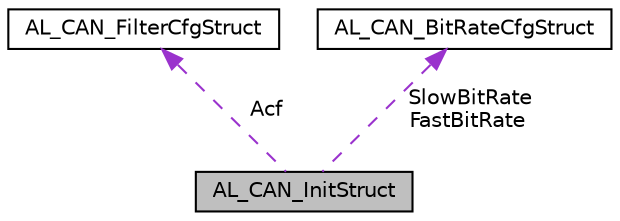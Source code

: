 digraph "AL_CAN_InitStruct"
{
  edge [fontname="Helvetica",fontsize="10",labelfontname="Helvetica",labelfontsize="10"];
  node [fontname="Helvetica",fontsize="10",shape=record];
  Node1 [label="AL_CAN_InitStruct",height=0.2,width=0.4,color="black", fillcolor="grey75", style="filled", fontcolor="black"];
  Node2 -> Node1 [dir="back",color="darkorchid3",fontsize="10",style="dashed",label=" Acf" ,fontname="Helvetica"];
  Node2 [label="AL_CAN_FilterCfgStruct",height=0.2,width=0.4,color="black", fillcolor="white", style="filled",URL="$structAL__CAN__FilterCfgStruct.html",tooltip="Filter config struct. "];
  Node3 -> Node1 [dir="back",color="darkorchid3",fontsize="10",style="dashed",label=" SlowBitRate\nFastBitRate" ,fontname="Helvetica"];
  Node3 [label="AL_CAN_BitRateCfgStruct",height=0.2,width=0.4,color="black", fillcolor="white", style="filled",URL="$structAL__CAN__BitRateCfgStruct.html",tooltip="Frame bit rate struct. "];
}
